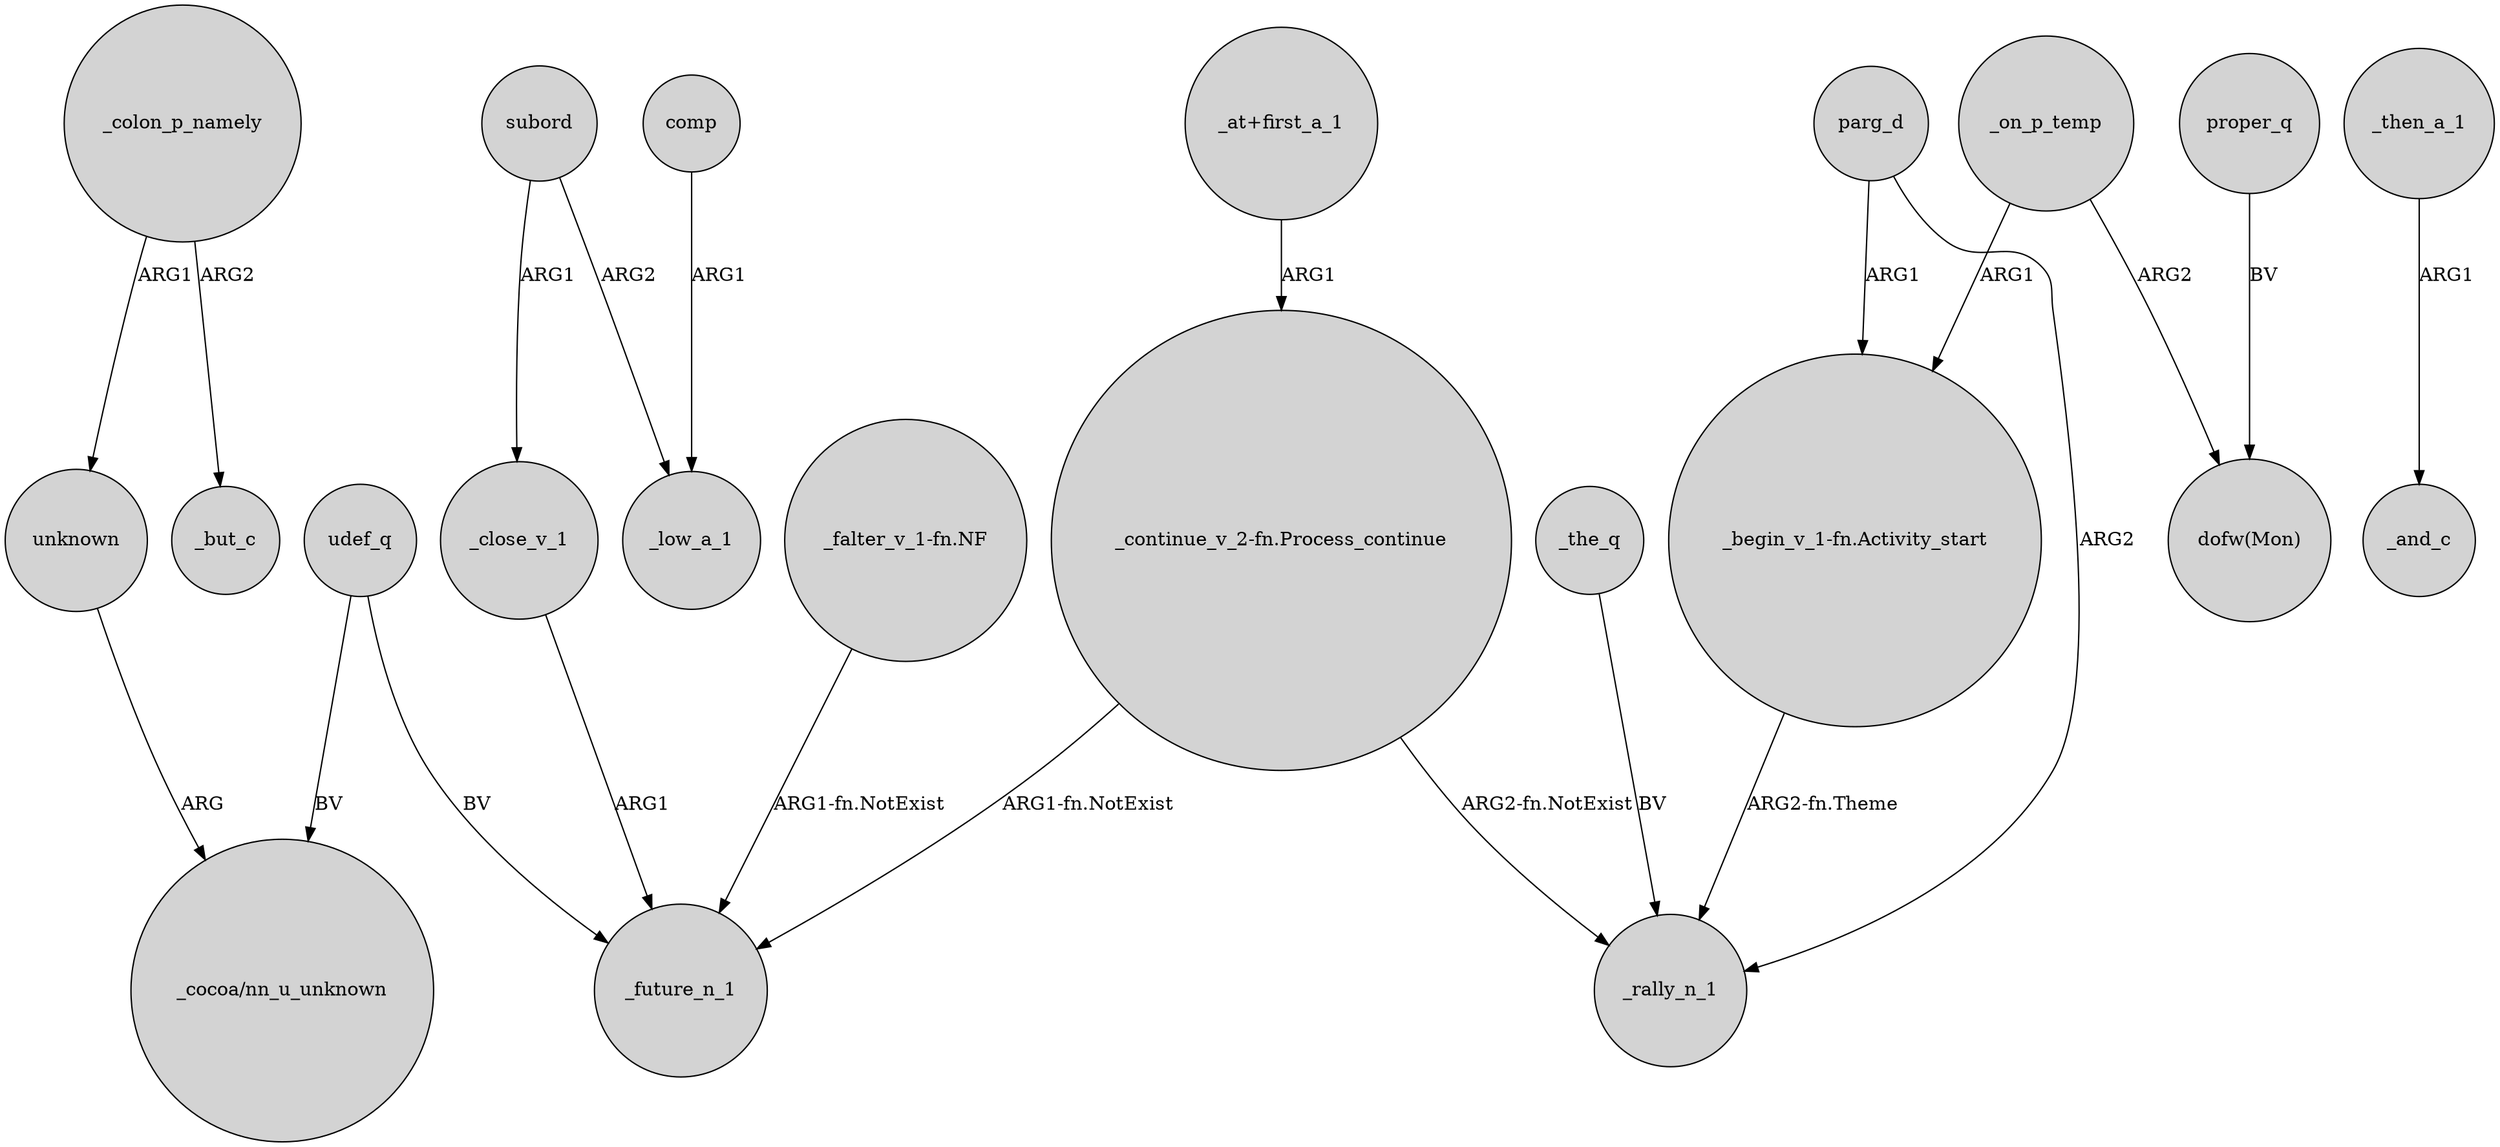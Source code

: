 digraph {
	node [shape=circle style=filled]
	_colon_p_namely -> _but_c [label=ARG2]
	subord -> _close_v_1 [label=ARG1]
	subord -> _low_a_1 [label=ARG2]
	"_begin_v_1-fn.Activity_start" -> _rally_n_1 [label="ARG2-fn.Theme"]
	parg_d -> _rally_n_1 [label=ARG2]
	_on_p_temp -> "_begin_v_1-fn.Activity_start" [label=ARG1]
	udef_q -> "_cocoa/nn_u_unknown" [label=BV]
	"_falter_v_1-fn.NF" -> _future_n_1 [label="ARG1-fn.NotExist"]
	"_at+first_a_1" -> "_continue_v_2-fn.Process_continue" [label=ARG1]
	_colon_p_namely -> unknown [label=ARG1]
	parg_d -> "_begin_v_1-fn.Activity_start" [label=ARG1]
	proper_q -> "dofw(Mon)" [label=BV]
	"_continue_v_2-fn.Process_continue" -> _future_n_1 [label="ARG1-fn.NotExist"]
	udef_q -> _future_n_1 [label=BV]
	_on_p_temp -> "dofw(Mon)" [label=ARG2]
	unknown -> "_cocoa/nn_u_unknown" [label=ARG]
	_close_v_1 -> _future_n_1 [label=ARG1]
	_the_q -> _rally_n_1 [label=BV]
	"_continue_v_2-fn.Process_continue" -> _rally_n_1 [label="ARG2-fn.NotExist"]
	_then_a_1 -> _and_c [label=ARG1]
	comp -> _low_a_1 [label=ARG1]
}
